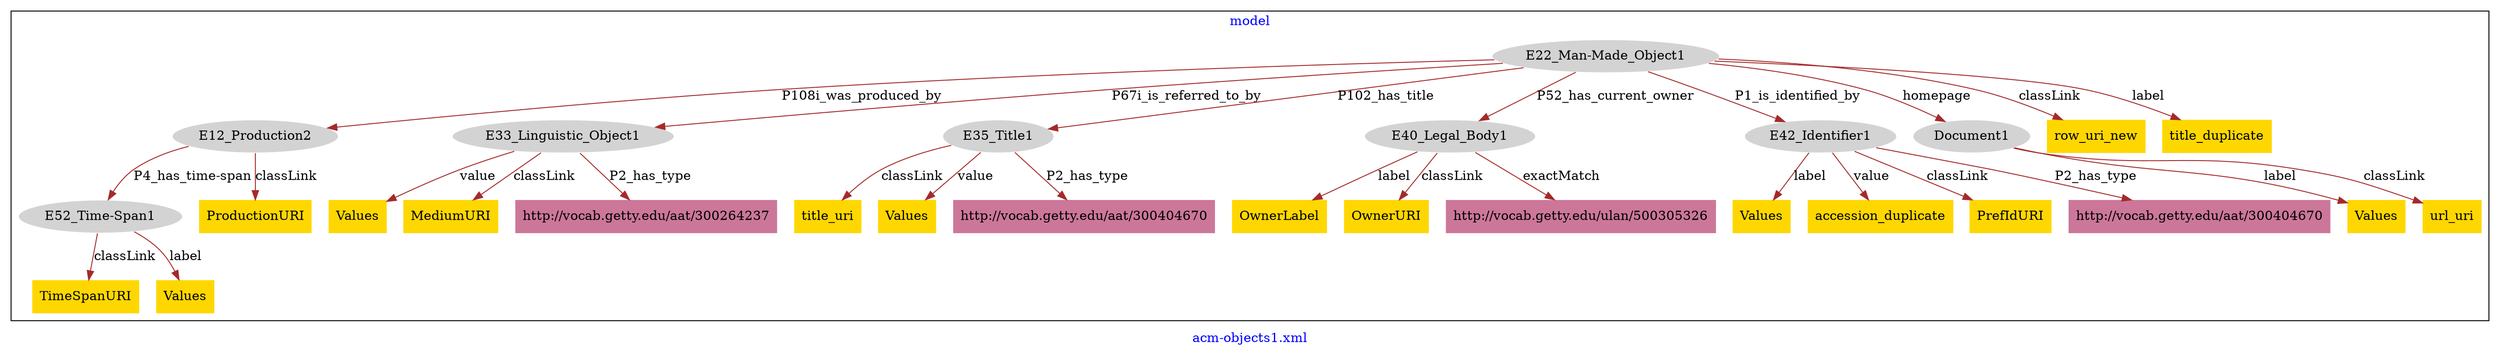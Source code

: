 digraph n0 {
fontcolor="blue"
remincross="true"
label="acm-objects1.xml"
subgraph cluster {
label="model"
n2[style="filled",color="white",fillcolor="lightgray",label="E12_Production2"];
n3[style="filled",color="white",fillcolor="lightgray",label="E52_Time-Span1"];
n4[style="filled",color="white",fillcolor="lightgray",label="E22_Man-Made_Object1"];
n5[style="filled",color="white",fillcolor="lightgray",label="E33_Linguistic_Object1"];
n6[style="filled",color="white",fillcolor="lightgray",label="E35_Title1"];
n7[style="filled",color="white",fillcolor="lightgray",label="E40_Legal_Body1"];
n8[style="filled",color="white",fillcolor="lightgray",label="E42_Identifier1"];
n9[style="filled",color="white",fillcolor="lightgray",label="Document1"];
n10[shape="plaintext",style="filled",fillcolor="gold",label="Values"];
n11[shape="plaintext",style="filled",fillcolor="gold",label="title_uri"];
n12[shape="plaintext",style="filled",fillcolor="gold",label="OwnerLabel"];
n13[shape="plaintext",style="filled",fillcolor="gold",label="row_uri_new"];
n14[shape="plaintext",style="filled",fillcolor="gold",label="Values"];
n15[shape="plaintext",style="filled",fillcolor="gold",label="title_duplicate"];
n16[shape="plaintext",style="filled",fillcolor="gold",label="MediumURI"];
n17[shape="plaintext",style="filled",fillcolor="gold",label="OwnerURI"];
n18[shape="plaintext",style="filled",fillcolor="gold",label="Values"];
n19[shape="plaintext",style="filled",fillcolor="gold",label="ProductionURI"];
n20[shape="plaintext",style="filled",fillcolor="gold",label="TimeSpanURI"];
n21[shape="plaintext",style="filled",fillcolor="gold",label="accession_duplicate"];
n22[shape="plaintext",style="filled",fillcolor="gold",label="PrefIdURI"];
n23[shape="plaintext",style="filled",fillcolor="gold",label="Values"];
n24[shape="plaintext",style="filled",fillcolor="gold",label="Values"];
n25[shape="plaintext",style="filled",fillcolor="gold",label="url_uri"];
n26[shape="plaintext",style="filled",fillcolor="#CC7799",label="http://vocab.getty.edu/aat/300404670"];
n27[shape="plaintext",style="filled",fillcolor="#CC7799",label="http://vocab.getty.edu/aat/300404670"];
n28[shape="plaintext",style="filled",fillcolor="#CC7799",label="http://vocab.getty.edu/ulan/500305326"];
n29[shape="plaintext",style="filled",fillcolor="#CC7799",label="http://vocab.getty.edu/aat/300264237"];
}
n2 -> n3[color="brown",fontcolor="black",label="P4_has_time-span"]
n4 -> n2[color="brown",fontcolor="black",label="P108i_was_produced_by"]
n4 -> n5[color="brown",fontcolor="black",label="P67i_is_referred_to_by"]
n4 -> n6[color="brown",fontcolor="black",label="P102_has_title"]
n4 -> n7[color="brown",fontcolor="black",label="P52_has_current_owner"]
n4 -> n8[color="brown",fontcolor="black",label="P1_is_identified_by"]
n4 -> n9[color="brown",fontcolor="black",label="homepage"]
n5 -> n10[color="brown",fontcolor="black",label="value"]
n6 -> n11[color="brown",fontcolor="black",label="classLink"]
n7 -> n12[color="brown",fontcolor="black",label="label"]
n4 -> n13[color="brown",fontcolor="black",label="classLink"]
n8 -> n14[color="brown",fontcolor="black",label="label"]
n4 -> n15[color="brown",fontcolor="black",label="label"]
n5 -> n16[color="brown",fontcolor="black",label="classLink"]
n7 -> n17[color="brown",fontcolor="black",label="classLink"]
n9 -> n18[color="brown",fontcolor="black",label="label"]
n2 -> n19[color="brown",fontcolor="black",label="classLink"]
n3 -> n20[color="brown",fontcolor="black",label="classLink"]
n8 -> n21[color="brown",fontcolor="black",label="value"]
n8 -> n22[color="brown",fontcolor="black",label="classLink"]
n3 -> n23[color="brown",fontcolor="black",label="label"]
n6 -> n24[color="brown",fontcolor="black",label="value"]
n9 -> n25[color="brown",fontcolor="black",label="classLink"]
n8 -> n26[color="brown",fontcolor="black",label="P2_has_type"]
n6 -> n27[color="brown",fontcolor="black",label="P2_has_type"]
n7 -> n28[color="brown",fontcolor="black",label="exactMatch"]
n5 -> n29[color="brown",fontcolor="black",label="P2_has_type"]
}
